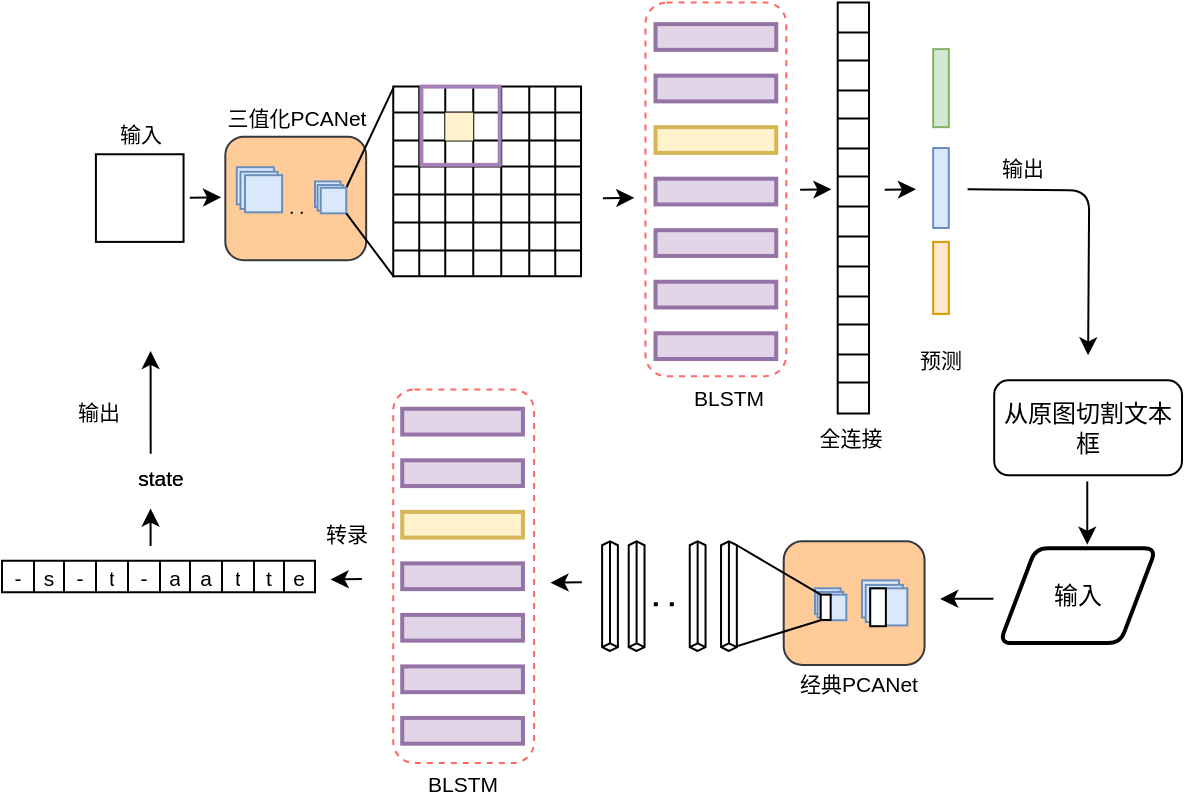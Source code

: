 <mxfile version="14.4.4" type="github">
  <diagram id="fC3auHthrqKpHiKXN0IN" name="第 1 页">
    <mxGraphModel dx="1185" dy="622" grid="1" gridSize="10" guides="1" tooltips="1" connect="1" arrows="1" fold="1" page="1" pageScale="1" pageWidth="827" pageHeight="1169" math="0" shadow="0">
      <root>
        <mxCell id="0" />
        <mxCell id="1" parent="0" />
        <mxCell id="iBZG6MA6ub6qvU_hfU15-2" value="" style="rounded=1;whiteSpace=wrap;html=1;fillColor=#ffcc99;strokeColor=#36393d;" vertex="1" parent="1">
          <mxGeometry x="141.654" y="434.36" width="70.424" height="61.788" as="geometry" />
        </mxCell>
        <mxCell id="iBZG6MA6ub6qvU_hfU15-3" value="" style="whiteSpace=wrap;html=1;aspect=fixed;" vertex="1" parent="1">
          <mxGeometry x="76.95" y="443.128" width="43.82" height="43.82" as="geometry" />
        </mxCell>
        <mxCell id="iBZG6MA6ub6qvU_hfU15-4" value="输入" style="text;html=1;align=center;verticalAlign=middle;resizable=0;points=[];autosize=1;fontSize=10.5;" vertex="1" parent="1">
          <mxGeometry x="78.86" y="423.123" width="40" height="20" as="geometry" />
        </mxCell>
        <mxCell id="iBZG6MA6ub6qvU_hfU15-5" value="" style="endArrow=classic;html=1;" edge="1" parent="1">
          <mxGeometry x="30" y="320" width="50" height="50" as="geometry">
            <mxPoint x="123.899" y="464.859" as="sourcePoint" />
            <mxPoint x="139.549" y="464.63" as="targetPoint" />
          </mxGeometry>
        </mxCell>
        <mxCell id="iBZG6MA6ub6qvU_hfU15-6" value="&lt;font style=&quot;font-size: 10.5px&quot;&gt;三值化PCANet&lt;/font&gt;" style="text;html=1;align=center;verticalAlign=middle;resizable=0;points=[];autosize=1;fontSize=10.5;" vertex="1" parent="1">
          <mxGeometry x="131.732" y="414.837" width="90" height="20" as="geometry" />
        </mxCell>
        <mxCell id="iBZG6MA6ub6qvU_hfU15-7" value="" style="shape=table;html=1;whiteSpace=wrap;startSize=0;container=1;collapsible=0;childLayout=tableLayout;" vertex="1" parent="1">
          <mxGeometry x="225.623" y="409.307" width="93.899" height="94.839" as="geometry" />
        </mxCell>
        <mxCell id="iBZG6MA6ub6qvU_hfU15-8" value="" style="shape=partialRectangle;html=1;whiteSpace=wrap;collapsible=0;dropTarget=0;pointerEvents=0;fillColor=none;top=0;left=0;bottom=0;right=0;points=[[0,0.5],[1,0.5]];portConstraint=eastwest;" vertex="1" parent="iBZG6MA6ub6qvU_hfU15-7">
          <mxGeometry width="93.899" height="13" as="geometry" />
        </mxCell>
        <mxCell id="iBZG6MA6ub6qvU_hfU15-9" value="" style="shape=partialRectangle;html=1;whiteSpace=wrap;connectable=0;overflow=hidden;fillColor=none;top=0;left=0;bottom=0;right=0;" vertex="1" parent="iBZG6MA6ub6qvU_hfU15-8">
          <mxGeometry width="13" height="13" as="geometry" />
        </mxCell>
        <mxCell id="iBZG6MA6ub6qvU_hfU15-10" value="" style="shape=partialRectangle;html=1;whiteSpace=wrap;connectable=0;overflow=hidden;fillColor=none;top=0;left=0;bottom=0;right=0;" vertex="1" parent="iBZG6MA6ub6qvU_hfU15-8">
          <mxGeometry x="13" width="13" height="13" as="geometry" />
        </mxCell>
        <mxCell id="iBZG6MA6ub6qvU_hfU15-11" value="" style="shape=partialRectangle;html=1;whiteSpace=wrap;connectable=0;overflow=hidden;fillColor=none;top=0;left=0;bottom=0;right=0;" vertex="1" parent="iBZG6MA6ub6qvU_hfU15-8">
          <mxGeometry x="26" width="14" height="13" as="geometry" />
        </mxCell>
        <mxCell id="iBZG6MA6ub6qvU_hfU15-12" value="" style="shape=partialRectangle;html=1;whiteSpace=wrap;connectable=0;overflow=hidden;fillColor=none;top=0;left=0;bottom=0;right=0;" vertex="1" parent="iBZG6MA6ub6qvU_hfU15-8">
          <mxGeometry x="40" width="14" height="13" as="geometry" />
        </mxCell>
        <mxCell id="iBZG6MA6ub6qvU_hfU15-13" value="" style="shape=partialRectangle;html=1;whiteSpace=wrap;connectable=0;overflow=hidden;fillColor=none;top=0;left=0;bottom=0;right=0;" vertex="1" parent="iBZG6MA6ub6qvU_hfU15-8">
          <mxGeometry x="54" width="14" height="13" as="geometry" />
        </mxCell>
        <mxCell id="iBZG6MA6ub6qvU_hfU15-14" value="" style="shape=partialRectangle;html=1;whiteSpace=wrap;connectable=0;overflow=hidden;fillColor=none;top=0;left=0;bottom=0;right=0;" vertex="1" parent="iBZG6MA6ub6qvU_hfU15-8">
          <mxGeometry x="68" width="13" height="13" as="geometry" />
        </mxCell>
        <mxCell id="iBZG6MA6ub6qvU_hfU15-15" value="" style="shape=partialRectangle;html=1;whiteSpace=wrap;connectable=0;overflow=hidden;fillColor=none;top=0;left=0;bottom=0;right=0;" vertex="1" parent="iBZG6MA6ub6qvU_hfU15-8">
          <mxGeometry x="81" width="13" height="13" as="geometry" />
        </mxCell>
        <mxCell id="iBZG6MA6ub6qvU_hfU15-16" value="" style="shape=partialRectangle;html=1;whiteSpace=wrap;collapsible=0;dropTarget=0;pointerEvents=0;fillColor=none;top=0;left=0;bottom=0;right=0;points=[[0,0.5],[1,0.5]];portConstraint=eastwest;" vertex="1" parent="iBZG6MA6ub6qvU_hfU15-7">
          <mxGeometry y="13" width="93.899" height="14" as="geometry" />
        </mxCell>
        <mxCell id="iBZG6MA6ub6qvU_hfU15-17" value="" style="shape=partialRectangle;html=1;whiteSpace=wrap;connectable=0;overflow=hidden;fillColor=none;top=0;left=0;bottom=0;right=0;" vertex="1" parent="iBZG6MA6ub6qvU_hfU15-16">
          <mxGeometry width="13" height="14" as="geometry" />
        </mxCell>
        <mxCell id="iBZG6MA6ub6qvU_hfU15-18" value="" style="shape=partialRectangle;html=1;whiteSpace=wrap;connectable=0;overflow=hidden;fillColor=none;top=0;left=0;bottom=0;right=0;" vertex="1" parent="iBZG6MA6ub6qvU_hfU15-16">
          <mxGeometry x="13" width="13" height="14" as="geometry" />
        </mxCell>
        <mxCell id="iBZG6MA6ub6qvU_hfU15-19" value="" style="shape=partialRectangle;html=1;whiteSpace=wrap;connectable=0;overflow=hidden;fillColor=#fff2cc;top=0;left=0;bottom=0;right=0;strokeColor=#d6b656;" vertex="1" parent="iBZG6MA6ub6qvU_hfU15-16">
          <mxGeometry x="26" width="14" height="14" as="geometry" />
        </mxCell>
        <mxCell id="iBZG6MA6ub6qvU_hfU15-20" value="" style="shape=partialRectangle;html=1;whiteSpace=wrap;connectable=0;overflow=hidden;fillColor=none;top=0;left=0;bottom=0;right=0;" vertex="1" parent="iBZG6MA6ub6qvU_hfU15-16">
          <mxGeometry x="40" width="14" height="14" as="geometry" />
        </mxCell>
        <mxCell id="iBZG6MA6ub6qvU_hfU15-21" value="" style="shape=partialRectangle;html=1;whiteSpace=wrap;connectable=0;overflow=hidden;fillColor=none;top=0;left=0;bottom=0;right=0;" vertex="1" parent="iBZG6MA6ub6qvU_hfU15-16">
          <mxGeometry x="54" width="14" height="14" as="geometry" />
        </mxCell>
        <mxCell id="iBZG6MA6ub6qvU_hfU15-22" value="" style="shape=partialRectangle;html=1;whiteSpace=wrap;connectable=0;overflow=hidden;fillColor=none;top=0;left=0;bottom=0;right=0;" vertex="1" parent="iBZG6MA6ub6qvU_hfU15-16">
          <mxGeometry x="68" width="13" height="14" as="geometry" />
        </mxCell>
        <mxCell id="iBZG6MA6ub6qvU_hfU15-23" value="" style="shape=partialRectangle;html=1;whiteSpace=wrap;connectable=0;overflow=hidden;fillColor=none;top=0;left=0;bottom=0;right=0;" vertex="1" parent="iBZG6MA6ub6qvU_hfU15-16">
          <mxGeometry x="81" width="13" height="14" as="geometry" />
        </mxCell>
        <mxCell id="iBZG6MA6ub6qvU_hfU15-24" value="" style="shape=partialRectangle;html=1;whiteSpace=wrap;collapsible=0;dropTarget=0;pointerEvents=0;fillColor=none;top=0;left=0;bottom=0;right=0;points=[[0,0.5],[1,0.5]];portConstraint=eastwest;" vertex="1" parent="iBZG6MA6ub6qvU_hfU15-7">
          <mxGeometry y="27" width="93.899" height="13" as="geometry" />
        </mxCell>
        <mxCell id="iBZG6MA6ub6qvU_hfU15-25" value="" style="shape=partialRectangle;html=1;whiteSpace=wrap;connectable=0;overflow=hidden;fillColor=none;top=0;left=0;bottom=0;right=0;" vertex="1" parent="iBZG6MA6ub6qvU_hfU15-24">
          <mxGeometry width="13" height="13" as="geometry" />
        </mxCell>
        <mxCell id="iBZG6MA6ub6qvU_hfU15-26" value="" style="shape=partialRectangle;html=1;whiteSpace=wrap;connectable=0;overflow=hidden;fillColor=none;top=0;left=0;bottom=0;right=0;" vertex="1" parent="iBZG6MA6ub6qvU_hfU15-24">
          <mxGeometry x="13" width="13" height="13" as="geometry" />
        </mxCell>
        <mxCell id="iBZG6MA6ub6qvU_hfU15-27" value="" style="shape=partialRectangle;html=1;whiteSpace=wrap;connectable=0;overflow=hidden;top=0;left=0;bottom=0;right=0;strokeColor=#d79b00;fillColor=none;" vertex="1" parent="iBZG6MA6ub6qvU_hfU15-24">
          <mxGeometry x="26" width="14" height="13" as="geometry" />
        </mxCell>
        <mxCell id="iBZG6MA6ub6qvU_hfU15-28" value="" style="shape=partialRectangle;html=1;whiteSpace=wrap;connectable=0;overflow=hidden;fillColor=none;top=0;left=0;bottom=0;right=0;" vertex="1" parent="iBZG6MA6ub6qvU_hfU15-24">
          <mxGeometry x="40" width="14" height="13" as="geometry" />
        </mxCell>
        <mxCell id="iBZG6MA6ub6qvU_hfU15-29" value="" style="shape=partialRectangle;html=1;whiteSpace=wrap;connectable=0;overflow=hidden;fillColor=none;top=0;left=0;bottom=0;right=0;" vertex="1" parent="iBZG6MA6ub6qvU_hfU15-24">
          <mxGeometry x="54" width="14" height="13" as="geometry" />
        </mxCell>
        <mxCell id="iBZG6MA6ub6qvU_hfU15-30" value="" style="shape=partialRectangle;html=1;whiteSpace=wrap;connectable=0;overflow=hidden;fillColor=none;top=0;left=0;bottom=0;right=0;" vertex="1" parent="iBZG6MA6ub6qvU_hfU15-24">
          <mxGeometry x="68" width="13" height="13" as="geometry" />
        </mxCell>
        <mxCell id="iBZG6MA6ub6qvU_hfU15-31" value="" style="shape=partialRectangle;html=1;whiteSpace=wrap;connectable=0;overflow=hidden;fillColor=none;top=0;left=0;bottom=0;right=0;" vertex="1" parent="iBZG6MA6ub6qvU_hfU15-24">
          <mxGeometry x="81" width="13" height="13" as="geometry" />
        </mxCell>
        <mxCell id="iBZG6MA6ub6qvU_hfU15-32" value="" style="shape=partialRectangle;html=1;whiteSpace=wrap;collapsible=0;dropTarget=0;pointerEvents=0;fillColor=none;top=0;left=0;bottom=0;right=0;points=[[0,0.5],[1,0.5]];portConstraint=eastwest;" vertex="1" parent="iBZG6MA6ub6qvU_hfU15-7">
          <mxGeometry y="40" width="93.899" height="14" as="geometry" />
        </mxCell>
        <mxCell id="iBZG6MA6ub6qvU_hfU15-33" value="" style="shape=partialRectangle;html=1;whiteSpace=wrap;connectable=0;overflow=hidden;fillColor=none;top=0;left=0;bottom=0;right=0;" vertex="1" parent="iBZG6MA6ub6qvU_hfU15-32">
          <mxGeometry width="13" height="14" as="geometry" />
        </mxCell>
        <mxCell id="iBZG6MA6ub6qvU_hfU15-34" value="" style="shape=partialRectangle;html=1;whiteSpace=wrap;connectable=0;overflow=hidden;fillColor=none;top=0;left=0;bottom=0;right=0;" vertex="1" parent="iBZG6MA6ub6qvU_hfU15-32">
          <mxGeometry x="13" width="13" height="14" as="geometry" />
        </mxCell>
        <mxCell id="iBZG6MA6ub6qvU_hfU15-35" value="" style="shape=partialRectangle;html=1;whiteSpace=wrap;connectable=0;overflow=hidden;fillColor=none;top=0;left=0;bottom=0;right=0;" vertex="1" parent="iBZG6MA6ub6qvU_hfU15-32">
          <mxGeometry x="26" width="14" height="14" as="geometry" />
        </mxCell>
        <mxCell id="iBZG6MA6ub6qvU_hfU15-36" value="" style="shape=partialRectangle;html=1;whiteSpace=wrap;connectable=0;overflow=hidden;fillColor=none;top=0;left=0;bottom=0;right=0;" vertex="1" parent="iBZG6MA6ub6qvU_hfU15-32">
          <mxGeometry x="40" width="14" height="14" as="geometry" />
        </mxCell>
        <mxCell id="iBZG6MA6ub6qvU_hfU15-37" value="" style="shape=partialRectangle;html=1;whiteSpace=wrap;connectable=0;overflow=hidden;fillColor=none;top=0;left=0;bottom=0;right=0;" vertex="1" parent="iBZG6MA6ub6qvU_hfU15-32">
          <mxGeometry x="54" width="14" height="14" as="geometry" />
        </mxCell>
        <mxCell id="iBZG6MA6ub6qvU_hfU15-38" value="" style="shape=partialRectangle;html=1;whiteSpace=wrap;connectable=0;overflow=hidden;fillColor=none;top=0;left=0;bottom=0;right=0;" vertex="1" parent="iBZG6MA6ub6qvU_hfU15-32">
          <mxGeometry x="68" width="13" height="14" as="geometry" />
        </mxCell>
        <mxCell id="iBZG6MA6ub6qvU_hfU15-39" value="" style="shape=partialRectangle;html=1;whiteSpace=wrap;connectable=0;overflow=hidden;fillColor=none;top=0;left=0;bottom=0;right=0;" vertex="1" parent="iBZG6MA6ub6qvU_hfU15-32">
          <mxGeometry x="81" width="13" height="14" as="geometry" />
        </mxCell>
        <mxCell id="iBZG6MA6ub6qvU_hfU15-40" value="" style="shape=partialRectangle;html=1;whiteSpace=wrap;collapsible=0;dropTarget=0;pointerEvents=0;fillColor=none;top=0;left=0;bottom=0;right=0;points=[[0,0.5],[1,0.5]];portConstraint=eastwest;" vertex="1" parent="iBZG6MA6ub6qvU_hfU15-7">
          <mxGeometry y="54" width="93.899" height="14" as="geometry" />
        </mxCell>
        <mxCell id="iBZG6MA6ub6qvU_hfU15-41" value="" style="shape=partialRectangle;html=1;whiteSpace=wrap;connectable=0;overflow=hidden;fillColor=none;top=0;left=0;bottom=0;right=0;" vertex="1" parent="iBZG6MA6ub6qvU_hfU15-40">
          <mxGeometry width="13" height="14" as="geometry" />
        </mxCell>
        <mxCell id="iBZG6MA6ub6qvU_hfU15-42" value="" style="shape=partialRectangle;html=1;whiteSpace=wrap;connectable=0;overflow=hidden;fillColor=none;top=0;left=0;bottom=0;right=0;" vertex="1" parent="iBZG6MA6ub6qvU_hfU15-40">
          <mxGeometry x="13" width="13" height="14" as="geometry" />
        </mxCell>
        <mxCell id="iBZG6MA6ub6qvU_hfU15-43" value="" style="shape=partialRectangle;html=1;whiteSpace=wrap;connectable=0;overflow=hidden;fillColor=none;top=0;left=0;bottom=0;right=0;" vertex="1" parent="iBZG6MA6ub6qvU_hfU15-40">
          <mxGeometry x="26" width="14" height="14" as="geometry" />
        </mxCell>
        <mxCell id="iBZG6MA6ub6qvU_hfU15-44" value="" style="shape=partialRectangle;html=1;whiteSpace=wrap;connectable=0;overflow=hidden;fillColor=none;top=0;left=0;bottom=0;right=0;" vertex="1" parent="iBZG6MA6ub6qvU_hfU15-40">
          <mxGeometry x="40" width="14" height="14" as="geometry" />
        </mxCell>
        <mxCell id="iBZG6MA6ub6qvU_hfU15-45" value="" style="shape=partialRectangle;html=1;whiteSpace=wrap;connectable=0;overflow=hidden;fillColor=none;top=0;left=0;bottom=0;right=0;" vertex="1" parent="iBZG6MA6ub6qvU_hfU15-40">
          <mxGeometry x="54" width="14" height="14" as="geometry" />
        </mxCell>
        <mxCell id="iBZG6MA6ub6qvU_hfU15-46" value="" style="shape=partialRectangle;html=1;whiteSpace=wrap;connectable=0;overflow=hidden;fillColor=none;top=0;left=0;bottom=0;right=0;" vertex="1" parent="iBZG6MA6ub6qvU_hfU15-40">
          <mxGeometry x="68" width="13" height="14" as="geometry" />
        </mxCell>
        <mxCell id="iBZG6MA6ub6qvU_hfU15-47" value="" style="shape=partialRectangle;html=1;whiteSpace=wrap;connectable=0;overflow=hidden;fillColor=none;top=0;left=0;bottom=0;right=0;" vertex="1" parent="iBZG6MA6ub6qvU_hfU15-40">
          <mxGeometry x="81" width="13" height="14" as="geometry" />
        </mxCell>
        <mxCell id="iBZG6MA6ub6qvU_hfU15-48" value="" style="shape=partialRectangle;html=1;whiteSpace=wrap;collapsible=0;dropTarget=0;pointerEvents=0;fillColor=none;top=0;left=0;bottom=0;right=0;points=[[0,0.5],[1,0.5]];portConstraint=eastwest;" vertex="1" parent="iBZG6MA6ub6qvU_hfU15-7">
          <mxGeometry y="68" width="93.899" height="14" as="geometry" />
        </mxCell>
        <mxCell id="iBZG6MA6ub6qvU_hfU15-49" value="" style="shape=partialRectangle;html=1;whiteSpace=wrap;connectable=0;overflow=hidden;fillColor=none;top=0;left=0;bottom=0;right=0;" vertex="1" parent="iBZG6MA6ub6qvU_hfU15-48">
          <mxGeometry width="13" height="14" as="geometry" />
        </mxCell>
        <mxCell id="iBZG6MA6ub6qvU_hfU15-50" value="" style="shape=partialRectangle;html=1;whiteSpace=wrap;connectable=0;overflow=hidden;fillColor=none;top=0;left=0;bottom=0;right=0;" vertex="1" parent="iBZG6MA6ub6qvU_hfU15-48">
          <mxGeometry x="13" width="13" height="14" as="geometry" />
        </mxCell>
        <mxCell id="iBZG6MA6ub6qvU_hfU15-51" value="" style="shape=partialRectangle;html=1;whiteSpace=wrap;connectable=0;overflow=hidden;fillColor=none;top=0;left=0;bottom=0;right=0;" vertex="1" parent="iBZG6MA6ub6qvU_hfU15-48">
          <mxGeometry x="26" width="14" height="14" as="geometry" />
        </mxCell>
        <mxCell id="iBZG6MA6ub6qvU_hfU15-52" value="" style="shape=partialRectangle;html=1;whiteSpace=wrap;connectable=0;overflow=hidden;fillColor=none;top=0;left=0;bottom=0;right=0;" vertex="1" parent="iBZG6MA6ub6qvU_hfU15-48">
          <mxGeometry x="40" width="14" height="14" as="geometry" />
        </mxCell>
        <mxCell id="iBZG6MA6ub6qvU_hfU15-53" value="" style="shape=partialRectangle;html=1;whiteSpace=wrap;connectable=0;overflow=hidden;fillColor=none;top=0;left=0;bottom=0;right=0;" vertex="1" parent="iBZG6MA6ub6qvU_hfU15-48">
          <mxGeometry x="54" width="14" height="14" as="geometry" />
        </mxCell>
        <mxCell id="iBZG6MA6ub6qvU_hfU15-54" value="" style="shape=partialRectangle;html=1;whiteSpace=wrap;connectable=0;overflow=hidden;fillColor=none;top=0;left=0;bottom=0;right=0;" vertex="1" parent="iBZG6MA6ub6qvU_hfU15-48">
          <mxGeometry x="68" width="13" height="14" as="geometry" />
        </mxCell>
        <mxCell id="iBZG6MA6ub6qvU_hfU15-55" value="" style="shape=partialRectangle;html=1;whiteSpace=wrap;connectable=0;overflow=hidden;fillColor=none;top=0;left=0;bottom=0;right=0;" vertex="1" parent="iBZG6MA6ub6qvU_hfU15-48">
          <mxGeometry x="81" width="13" height="14" as="geometry" />
        </mxCell>
        <mxCell id="iBZG6MA6ub6qvU_hfU15-56" value="" style="shape=partialRectangle;html=1;whiteSpace=wrap;collapsible=0;dropTarget=0;pointerEvents=0;fillColor=none;top=0;left=0;bottom=0;right=0;points=[[0,0.5],[1,0.5]];portConstraint=eastwest;" vertex="1" parent="iBZG6MA6ub6qvU_hfU15-7">
          <mxGeometry y="82" width="93.899" height="13" as="geometry" />
        </mxCell>
        <mxCell id="iBZG6MA6ub6qvU_hfU15-57" value="" style="shape=partialRectangle;html=1;whiteSpace=wrap;connectable=0;overflow=hidden;fillColor=none;top=0;left=0;bottom=0;right=0;" vertex="1" parent="iBZG6MA6ub6qvU_hfU15-56">
          <mxGeometry width="13" height="13" as="geometry" />
        </mxCell>
        <mxCell id="iBZG6MA6ub6qvU_hfU15-58" value="" style="shape=partialRectangle;html=1;whiteSpace=wrap;connectable=0;overflow=hidden;fillColor=none;top=0;left=0;bottom=0;right=0;" vertex="1" parent="iBZG6MA6ub6qvU_hfU15-56">
          <mxGeometry x="13" width="13" height="13" as="geometry" />
        </mxCell>
        <mxCell id="iBZG6MA6ub6qvU_hfU15-59" value="" style="shape=partialRectangle;html=1;whiteSpace=wrap;connectable=0;overflow=hidden;fillColor=none;top=0;left=0;bottom=0;right=0;" vertex="1" parent="iBZG6MA6ub6qvU_hfU15-56">
          <mxGeometry x="26" width="14" height="13" as="geometry" />
        </mxCell>
        <mxCell id="iBZG6MA6ub6qvU_hfU15-60" value="" style="shape=partialRectangle;html=1;whiteSpace=wrap;connectable=0;overflow=hidden;fillColor=none;top=0;left=0;bottom=0;right=0;" vertex="1" parent="iBZG6MA6ub6qvU_hfU15-56">
          <mxGeometry x="40" width="14" height="13" as="geometry" />
        </mxCell>
        <mxCell id="iBZG6MA6ub6qvU_hfU15-61" value="" style="shape=partialRectangle;html=1;whiteSpace=wrap;connectable=0;overflow=hidden;fillColor=none;top=0;left=0;bottom=0;right=0;" vertex="1" parent="iBZG6MA6ub6qvU_hfU15-56">
          <mxGeometry x="54" width="14" height="13" as="geometry" />
        </mxCell>
        <mxCell id="iBZG6MA6ub6qvU_hfU15-62" value="" style="shape=partialRectangle;html=1;whiteSpace=wrap;connectable=0;overflow=hidden;fillColor=none;top=0;left=0;bottom=0;right=0;" vertex="1" parent="iBZG6MA6ub6qvU_hfU15-56">
          <mxGeometry x="68" width="13" height="13" as="geometry" />
        </mxCell>
        <mxCell id="iBZG6MA6ub6qvU_hfU15-63" value="" style="shape=partialRectangle;html=1;whiteSpace=wrap;connectable=0;overflow=hidden;fillColor=none;top=0;left=0;bottom=0;right=0;" vertex="1" parent="iBZG6MA6ub6qvU_hfU15-56">
          <mxGeometry x="81" width="13" height="13" as="geometry" />
        </mxCell>
        <mxCell id="iBZG6MA6ub6qvU_hfU15-64" value="" style="endArrow=none;html=1;exitX=1;exitY=0;exitDx=0;exitDy=0;entryX=0;entryY=0.059;entryDx=0;entryDy=0;entryPerimeter=0;" edge="1" parent="1" source="iBZG6MA6ub6qvU_hfU15-71" target="iBZG6MA6ub6qvU_hfU15-8">
          <mxGeometry x="30" y="320" width="50" height="50" as="geometry">
            <mxPoint x="225.623" y="504.146" as="sourcePoint" />
            <mxPoint x="233.448" y="410.097" as="targetPoint" />
          </mxGeometry>
        </mxCell>
        <mxCell id="iBZG6MA6ub6qvU_hfU15-65" value="" style="whiteSpace=wrap;html=1;aspect=fixed;fillColor=#dae8fc;strokeColor=#6c8ebf;" vertex="1" parent="1">
          <mxGeometry x="147.374" y="449.614" width="18.56" height="18.56" as="geometry" />
        </mxCell>
        <mxCell id="iBZG6MA6ub6qvU_hfU15-66" value="" style="whiteSpace=wrap;html=1;aspect=fixed;fillColor=#dae8fc;strokeColor=#6c8ebf;" vertex="1" parent="1">
          <mxGeometry x="149.246" y="451.885" width="18.56" height="18.56" as="geometry" />
        </mxCell>
        <mxCell id="iBZG6MA6ub6qvU_hfU15-67" value="" style="whiteSpace=wrap;html=1;aspect=fixed;fillColor=#dae8fc;strokeColor=#6c8ebf;" vertex="1" parent="1">
          <mxGeometry x="151.506" y="453.597" width="18.56" height="18.56" as="geometry" />
        </mxCell>
        <mxCell id="iBZG6MA6ub6qvU_hfU15-68" value="" style="group" vertex="1" connectable="0" parent="1">
          <mxGeometry x="186.499" y="456.727" width="15.65" height="18.004" as="geometry" />
        </mxCell>
        <mxCell id="iBZG6MA6ub6qvU_hfU15-69" value="" style="whiteSpace=wrap;html=1;aspect=fixed;fillColor=#dae8fc;strokeColor=#6c8ebf;" vertex="1" parent="iBZG6MA6ub6qvU_hfU15-68">
          <mxGeometry width="12.8" height="12.8" as="geometry" />
        </mxCell>
        <mxCell id="iBZG6MA6ub6qvU_hfU15-70" value="" style="whiteSpace=wrap;html=1;aspect=fixed;fillColor=#dae8fc;strokeColor=#6c8ebf;" vertex="1" parent="iBZG6MA6ub6qvU_hfU15-68">
          <mxGeometry x="1.291" y="1.799" width="12.8" height="12.8" as="geometry" />
        </mxCell>
        <mxCell id="iBZG6MA6ub6qvU_hfU15-71" value="" style="whiteSpace=wrap;html=1;aspect=fixed;fillColor=#dae8fc;strokeColor=#6c8ebf;" vertex="1" parent="iBZG6MA6ub6qvU_hfU15-68">
          <mxGeometry x="2.85" y="3.155" width="12.8" height="12.8" as="geometry" />
        </mxCell>
        <mxCell id="iBZG6MA6ub6qvU_hfU15-72" value="" style="endArrow=none;dashed=1;html=1;dashPattern=1 4;" edge="1" parent="1">
          <mxGeometry x="30" y="320" width="50" height="50" as="geometry">
            <mxPoint x="174.37" y="472.343" as="sourcePoint" />
            <mxPoint x="182.977" y="472.438" as="targetPoint" />
          </mxGeometry>
        </mxCell>
        <mxCell id="iBZG6MA6ub6qvU_hfU15-73" value="" style="endArrow=none;html=1;exitX=1;exitY=1;exitDx=0;exitDy=0;entryX=0.005;entryY=1.023;entryDx=0;entryDy=0;entryPerimeter=0;" edge="1" parent="1" source="iBZG6MA6ub6qvU_hfU15-71" target="iBZG6MA6ub6qvU_hfU15-56">
          <mxGeometry x="30" y="320" width="50" height="50" as="geometry">
            <mxPoint x="225.623" y="488.34" as="sourcePoint" />
            <mxPoint x="264.748" y="448.823" as="targetPoint" />
          </mxGeometry>
        </mxCell>
        <mxCell id="iBZG6MA6ub6qvU_hfU15-74" value="" style="whiteSpace=wrap;html=1;aspect=fixed;fillColor=none;strokeColor=#A680B8;strokeWidth=2;" vertex="1" parent="1">
          <mxGeometry x="239.708" y="409.307" width="39.125" height="39.125" as="geometry" />
        </mxCell>
        <mxCell id="iBZG6MA6ub6qvU_hfU15-82" value="" style="shape=table;html=1;whiteSpace=wrap;startSize=0;container=1;collapsible=0;childLayout=tableLayout;" vertex="1" parent="1">
          <mxGeometry x="447.851" y="367.286" width="15.65" height="205.485" as="geometry" />
        </mxCell>
        <mxCell id="iBZG6MA6ub6qvU_hfU15-83" value="" style="shape=partialRectangle;html=1;whiteSpace=wrap;collapsible=0;dropTarget=0;pointerEvents=0;fillColor=none;top=0;left=0;bottom=0;right=0;points=[[0,0.5],[1,0.5]];portConstraint=eastwest;" vertex="1" parent="iBZG6MA6ub6qvU_hfU15-82">
          <mxGeometry width="15.65" height="15" as="geometry" />
        </mxCell>
        <mxCell id="iBZG6MA6ub6qvU_hfU15-84" value="" style="shape=partialRectangle;html=1;whiteSpace=wrap;connectable=0;overflow=hidden;fillColor=none;top=0;left=0;bottom=0;right=0;" vertex="1" parent="iBZG6MA6ub6qvU_hfU15-83">
          <mxGeometry width="16" height="15" as="geometry" />
        </mxCell>
        <mxCell id="iBZG6MA6ub6qvU_hfU15-85" value="" style="shape=partialRectangle;html=1;whiteSpace=wrap;collapsible=0;dropTarget=0;pointerEvents=0;fillColor=none;top=0;left=0;bottom=0;right=0;points=[[0,0.5],[1,0.5]];portConstraint=eastwest;" vertex="1" parent="iBZG6MA6ub6qvU_hfU15-82">
          <mxGeometry y="15" width="15.65" height="14" as="geometry" />
        </mxCell>
        <mxCell id="iBZG6MA6ub6qvU_hfU15-86" value="" style="shape=partialRectangle;html=1;whiteSpace=wrap;connectable=0;overflow=hidden;fillColor=none;top=0;left=0;bottom=0;right=0;" vertex="1" parent="iBZG6MA6ub6qvU_hfU15-85">
          <mxGeometry width="16" height="14" as="geometry" />
        </mxCell>
        <mxCell id="iBZG6MA6ub6qvU_hfU15-87" value="" style="shape=partialRectangle;html=1;whiteSpace=wrap;collapsible=0;dropTarget=0;pointerEvents=0;fillColor=none;top=0;left=0;bottom=0;right=0;points=[[0,0.5],[1,0.5]];portConstraint=eastwest;" vertex="1" parent="iBZG6MA6ub6qvU_hfU15-82">
          <mxGeometry y="29" width="15.65" height="15" as="geometry" />
        </mxCell>
        <mxCell id="iBZG6MA6ub6qvU_hfU15-88" value="" style="shape=partialRectangle;html=1;whiteSpace=wrap;connectable=0;overflow=hidden;fillColor=none;top=0;left=0;bottom=0;right=0;" vertex="1" parent="iBZG6MA6ub6qvU_hfU15-87">
          <mxGeometry width="16" height="15" as="geometry" />
        </mxCell>
        <mxCell id="iBZG6MA6ub6qvU_hfU15-89" value="" style="shape=partialRectangle;html=1;whiteSpace=wrap;collapsible=0;dropTarget=0;pointerEvents=0;fillColor=none;top=0;left=0;bottom=0;right=0;points=[[0,0.5],[1,0.5]];portConstraint=eastwest;" vertex="1" parent="iBZG6MA6ub6qvU_hfU15-82">
          <mxGeometry y="44" width="15.65" height="14" as="geometry" />
        </mxCell>
        <mxCell id="iBZG6MA6ub6qvU_hfU15-90" value="" style="shape=partialRectangle;html=1;whiteSpace=wrap;connectable=0;overflow=hidden;fillColor=none;top=0;left=0;bottom=0;right=0;" vertex="1" parent="iBZG6MA6ub6qvU_hfU15-89">
          <mxGeometry width="16" height="14" as="geometry" />
        </mxCell>
        <mxCell id="iBZG6MA6ub6qvU_hfU15-91" value="" style="shape=partialRectangle;html=1;whiteSpace=wrap;collapsible=0;dropTarget=0;pointerEvents=0;fillColor=none;top=0;left=0;bottom=0;right=0;points=[[0,0.5],[1,0.5]];portConstraint=eastwest;" vertex="1" parent="iBZG6MA6ub6qvU_hfU15-82">
          <mxGeometry y="58" width="15.65" height="15" as="geometry" />
        </mxCell>
        <mxCell id="iBZG6MA6ub6qvU_hfU15-92" value="" style="shape=partialRectangle;html=1;whiteSpace=wrap;connectable=0;overflow=hidden;fillColor=none;top=0;left=0;bottom=0;right=0;" vertex="1" parent="iBZG6MA6ub6qvU_hfU15-91">
          <mxGeometry width="16" height="15" as="geometry" />
        </mxCell>
        <mxCell id="iBZG6MA6ub6qvU_hfU15-93" value="" style="shape=partialRectangle;html=1;whiteSpace=wrap;collapsible=0;dropTarget=0;pointerEvents=0;fillColor=none;top=0;left=0;bottom=0;right=0;points=[[0,0.5],[1,0.5]];portConstraint=eastwest;" vertex="1" parent="iBZG6MA6ub6qvU_hfU15-82">
          <mxGeometry y="73" width="15.65" height="14" as="geometry" />
        </mxCell>
        <mxCell id="iBZG6MA6ub6qvU_hfU15-94" value="" style="shape=partialRectangle;html=1;whiteSpace=wrap;connectable=0;overflow=hidden;fillColor=none;top=0;left=0;bottom=0;right=0;" vertex="1" parent="iBZG6MA6ub6qvU_hfU15-93">
          <mxGeometry width="16" height="14" as="geometry" />
        </mxCell>
        <mxCell id="iBZG6MA6ub6qvU_hfU15-95" value="" style="shape=partialRectangle;html=1;whiteSpace=wrap;collapsible=0;dropTarget=0;pointerEvents=0;fillColor=none;top=0;left=0;bottom=0;right=0;points=[[0,0.5],[1,0.5]];portConstraint=eastwest;" vertex="1" parent="iBZG6MA6ub6qvU_hfU15-82">
          <mxGeometry y="87" width="15.65" height="15" as="geometry" />
        </mxCell>
        <mxCell id="iBZG6MA6ub6qvU_hfU15-96" value="" style="shape=partialRectangle;html=1;whiteSpace=wrap;connectable=0;overflow=hidden;fillColor=none;top=0;left=0;bottom=0;right=0;" vertex="1" parent="iBZG6MA6ub6qvU_hfU15-95">
          <mxGeometry width="16" height="15" as="geometry" />
        </mxCell>
        <mxCell id="iBZG6MA6ub6qvU_hfU15-97" value="" style="shape=partialRectangle;html=1;whiteSpace=wrap;collapsible=0;dropTarget=0;pointerEvents=0;fillColor=none;top=0;left=0;bottom=0;right=0;points=[[0,0.5],[1,0.5]];portConstraint=eastwest;" vertex="1" parent="iBZG6MA6ub6qvU_hfU15-82">
          <mxGeometry y="102" width="15.65" height="15" as="geometry" />
        </mxCell>
        <mxCell id="iBZG6MA6ub6qvU_hfU15-98" value="" style="shape=partialRectangle;html=1;whiteSpace=wrap;connectable=0;overflow=hidden;fillColor=none;top=0;left=0;bottom=0;right=0;" vertex="1" parent="iBZG6MA6ub6qvU_hfU15-97">
          <mxGeometry width="16" height="15" as="geometry" />
        </mxCell>
        <mxCell id="iBZG6MA6ub6qvU_hfU15-99" value="" style="shape=partialRectangle;html=1;whiteSpace=wrap;collapsible=0;dropTarget=0;pointerEvents=0;fillColor=none;top=0;left=0;bottom=0;right=0;points=[[0,0.5],[1,0.5]];portConstraint=eastwest;" vertex="1" parent="iBZG6MA6ub6qvU_hfU15-82">
          <mxGeometry y="117" width="15.65" height="15" as="geometry" />
        </mxCell>
        <mxCell id="iBZG6MA6ub6qvU_hfU15-100" value="" style="shape=partialRectangle;html=1;whiteSpace=wrap;connectable=0;overflow=hidden;fillColor=none;top=0;left=0;bottom=0;right=0;" vertex="1" parent="iBZG6MA6ub6qvU_hfU15-99">
          <mxGeometry width="16" height="15" as="geometry" />
        </mxCell>
        <mxCell id="iBZG6MA6ub6qvU_hfU15-101" value="" style="shape=partialRectangle;html=1;whiteSpace=wrap;collapsible=0;dropTarget=0;pointerEvents=0;fillColor=none;top=0;left=0;bottom=0;right=0;points=[[0,0.5],[1,0.5]];portConstraint=eastwest;" vertex="1" parent="iBZG6MA6ub6qvU_hfU15-82">
          <mxGeometry y="132" width="15.65" height="15" as="geometry" />
        </mxCell>
        <mxCell id="iBZG6MA6ub6qvU_hfU15-102" value="" style="shape=partialRectangle;html=1;whiteSpace=wrap;connectable=0;overflow=hidden;fillColor=none;top=0;left=0;bottom=0;right=0;" vertex="1" parent="iBZG6MA6ub6qvU_hfU15-101">
          <mxGeometry width="16" height="15" as="geometry" />
        </mxCell>
        <mxCell id="iBZG6MA6ub6qvU_hfU15-103" value="" style="shape=partialRectangle;html=1;whiteSpace=wrap;collapsible=0;dropTarget=0;pointerEvents=0;fillColor=none;top=0;left=0;bottom=0;right=0;points=[[0,0.5],[1,0.5]];portConstraint=eastwest;" vertex="1" parent="iBZG6MA6ub6qvU_hfU15-82">
          <mxGeometry y="147" width="15.65" height="14" as="geometry" />
        </mxCell>
        <mxCell id="iBZG6MA6ub6qvU_hfU15-104" value="" style="shape=partialRectangle;html=1;whiteSpace=wrap;connectable=0;overflow=hidden;fillColor=none;top=0;left=0;bottom=0;right=0;" vertex="1" parent="iBZG6MA6ub6qvU_hfU15-103">
          <mxGeometry width="16" height="14" as="geometry" />
        </mxCell>
        <mxCell id="iBZG6MA6ub6qvU_hfU15-105" value="" style="shape=partialRectangle;html=1;whiteSpace=wrap;collapsible=0;dropTarget=0;pointerEvents=0;fillColor=none;top=0;left=0;bottom=0;right=0;points=[[0,0.5],[1,0.5]];portConstraint=eastwest;" vertex="1" parent="iBZG6MA6ub6qvU_hfU15-82">
          <mxGeometry y="161" width="15.65" height="15" as="geometry" />
        </mxCell>
        <mxCell id="iBZG6MA6ub6qvU_hfU15-106" value="" style="shape=partialRectangle;html=1;whiteSpace=wrap;connectable=0;overflow=hidden;fillColor=none;top=0;left=0;bottom=0;right=0;" vertex="1" parent="iBZG6MA6ub6qvU_hfU15-105">
          <mxGeometry width="16" height="15" as="geometry" />
        </mxCell>
        <mxCell id="iBZG6MA6ub6qvU_hfU15-107" value="" style="shape=partialRectangle;html=1;whiteSpace=wrap;collapsible=0;dropTarget=0;pointerEvents=0;fillColor=none;top=0;left=0;bottom=0;right=0;points=[[0,0.5],[1,0.5]];portConstraint=eastwest;" vertex="1" parent="iBZG6MA6ub6qvU_hfU15-82">
          <mxGeometry y="176" width="15.65" height="14" as="geometry" />
        </mxCell>
        <mxCell id="iBZG6MA6ub6qvU_hfU15-108" value="" style="shape=partialRectangle;html=1;whiteSpace=wrap;connectable=0;overflow=hidden;fillColor=none;top=0;left=0;bottom=0;right=0;" vertex="1" parent="iBZG6MA6ub6qvU_hfU15-107">
          <mxGeometry width="16" height="14" as="geometry" />
        </mxCell>
        <mxCell id="iBZG6MA6ub6qvU_hfU15-109" value="" style="shape=partialRectangle;html=1;whiteSpace=wrap;collapsible=0;dropTarget=0;pointerEvents=0;fillColor=none;top=0;left=0;bottom=0;right=0;points=[[0,0.5],[1,0.5]];portConstraint=eastwest;" vertex="1" parent="iBZG6MA6ub6qvU_hfU15-82">
          <mxGeometry y="190" width="15.65" height="15" as="geometry" />
        </mxCell>
        <mxCell id="iBZG6MA6ub6qvU_hfU15-110" value="" style="shape=partialRectangle;html=1;whiteSpace=wrap;connectable=0;overflow=hidden;fillColor=none;top=0;left=0;bottom=0;right=0;" vertex="1" parent="iBZG6MA6ub6qvU_hfU15-109">
          <mxGeometry width="16" height="15" as="geometry" />
        </mxCell>
        <mxCell id="iBZG6MA6ub6qvU_hfU15-111" value="" style="rounded=0;whiteSpace=wrap;html=1;strokeColor=#82b366;fillColor=#d5e8d4;" vertex="1" parent="1">
          <mxGeometry x="495.58" y="390.55" width="7.82" height="39.03" as="geometry" />
        </mxCell>
        <mxCell id="iBZG6MA6ub6qvU_hfU15-112" value="" style="rounded=0;whiteSpace=wrap;html=1;strokeColor=#6c8ebf;fillColor=#dae8fc;" vertex="1" parent="1">
          <mxGeometry x="495.58" y="440" width="7.82" height="40" as="geometry" />
        </mxCell>
        <mxCell id="iBZG6MA6ub6qvU_hfU15-113" value="" style="rounded=0;whiteSpace=wrap;html=1;strokeColor=#d79b00;fillColor=#ffe6cc;" vertex="1" parent="1">
          <mxGeometry x="495.58" y="486.95" width="7.82" height="36.01" as="geometry" />
        </mxCell>
        <mxCell id="iBZG6MA6ub6qvU_hfU15-115" value="" style="endArrow=classic;html=1;" edge="1" parent="1">
          <mxGeometry x="30" y="320" width="50" height="50" as="geometry">
            <mxPoint x="330.477" y="465.112" as="sourcePoint" />
            <mxPoint x="346.127" y="464.883" as="targetPoint" />
          </mxGeometry>
        </mxCell>
        <mxCell id="iBZG6MA6ub6qvU_hfU15-116" value="" style="endArrow=classic;html=1;" edge="1" parent="1">
          <mxGeometry x="30" y="320" width="50" height="50" as="geometry">
            <mxPoint x="429.072" y="460.907" as="sourcePoint" />
            <mxPoint x="444.721" y="460.678" as="targetPoint" />
          </mxGeometry>
        </mxCell>
        <mxCell id="iBZG6MA6ub6qvU_hfU15-117" value="" style="endArrow=classic;html=1;" edge="1" parent="1">
          <mxGeometry x="30" y="320" width="50" height="50" as="geometry">
            <mxPoint x="471.326" y="460.907" as="sourcePoint" />
            <mxPoint x="486.976" y="460.678" as="targetPoint" />
          </mxGeometry>
        </mxCell>
        <mxCell id="iBZG6MA6ub6qvU_hfU15-118" value="&lt;font style=&quot;font-size: 10.5px&quot;&gt;全连接&lt;br&gt;&lt;/font&gt;" style="text;html=1;align=center;verticalAlign=middle;resizable=0;points=[];autosize=1;fontSize=10.5;" vertex="1" parent="1">
          <mxGeometry x="429.484" y="575.444" width="50" height="20" as="geometry" />
        </mxCell>
        <mxCell id="iBZG6MA6ub6qvU_hfU15-119" value="&lt;font style=&quot;font-size: 10.5px&quot;&gt;预测&lt;br&gt;&lt;/font&gt;" style="text;html=1;align=center;verticalAlign=middle;resizable=0;points=[];autosize=1;fontSize=10.5;" vertex="1" parent="1">
          <mxGeometry x="479.486" y="536.174" width="40" height="20" as="geometry" />
        </mxCell>
        <mxCell id="iBZG6MA6ub6qvU_hfU15-121" value="&lt;font style=&quot;font-size: 10.5px&quot;&gt;输出&lt;br&gt;&lt;/font&gt;" style="text;html=1;align=center;verticalAlign=middle;resizable=0;points=[];autosize=1;fontSize=10.5;" vertex="1" parent="1">
          <mxGeometry x="520.001" y="439.722" width="40" height="20" as="geometry" />
        </mxCell>
        <mxCell id="iBZG6MA6ub6qvU_hfU15-175" value="" style="rounded=1;whiteSpace=wrap;html=1;fillColor=#ffcc99;direction=east;flipH=0;flipV=0;container=0;strokeColor=#36393d;" vertex="1" parent="1">
          <mxGeometry x="420.857" y="636.653" width="70.424" height="61.788" as="geometry" />
        </mxCell>
        <mxCell id="iBZG6MA6ub6qvU_hfU15-180" value="" style="whiteSpace=wrap;html=1;aspect=fixed;fillColor=#dae8fc;strokeColor=#6c8ebf;direction=east;flipH=1;flipV=1;container=0;" vertex="1" parent="1">
          <mxGeometry x="459.981" y="656.182" width="18.56" height="18.56" as="geometry" />
        </mxCell>
        <mxCell id="iBZG6MA6ub6qvU_hfU15-181" value="" style="whiteSpace=wrap;html=1;aspect=fixed;fillColor=#dae8fc;strokeColor=#6c8ebf;direction=east;flipH=1;flipV=1;container=0;" vertex="1" parent="1">
          <mxGeometry x="461.854" y="658.453" width="18.56" height="18.56" as="geometry" />
        </mxCell>
        <mxCell id="iBZG6MA6ub6qvU_hfU15-182" value="" style="whiteSpace=wrap;html=1;aspect=fixed;fillColor=#dae8fc;strokeColor=#6c8ebf;direction=east;flipH=1;flipV=1;container=0;" vertex="1" parent="1">
          <mxGeometry x="464.114" y="660.165" width="18.56" height="18.56" as="geometry" />
        </mxCell>
        <mxCell id="iBZG6MA6ub6qvU_hfU15-188" value="" style="endArrow=none;dashed=1;html=1;dashPattern=1 4;flipH=0;flipV=0;" edge="1" parent="1">
          <mxGeometry x="142.674" y="549.607" width="39.125" height="39.516" as="geometry">
            <mxPoint x="240.095" y="660.063" as="sourcePoint" />
            <mxPoint x="248.702" y="660.158" as="targetPoint" />
          </mxGeometry>
        </mxCell>
        <mxCell id="iBZG6MA6ub6qvU_hfU15-190" value="" style="rounded=0;whiteSpace=wrap;html=1;direction=east;flipH=1;flipV=1;container=0;" vertex="1" parent="1">
          <mxGeometry x="464.113" y="660.165" width="7.825" height="18.936" as="geometry" />
        </mxCell>
        <mxCell id="iBZG6MA6ub6qvU_hfU15-191" value="" style="html=1;whiteSpace=wrap;shape=isoCube2;backgroundOutline=1;isoAngle=15;direction=south;rotation=90;flipH=0;flipV=0;container=0;" vertex="1" parent="1">
          <mxGeometry x="366.082" y="660.165" width="54.775" height="7.903" as="geometry" />
        </mxCell>
        <mxCell id="iBZG6MA6ub6qvU_hfU15-193" value="" style="html=1;whiteSpace=wrap;shape=isoCube2;backgroundOutline=1;isoAngle=15;direction=south;rotation=90;flipH=0;flipV=0;container=0;" vertex="1" parent="1">
          <mxGeometry x="306.613" y="660.165" width="54.775" height="7.903" as="geometry" />
        </mxCell>
        <mxCell id="iBZG6MA6ub6qvU_hfU15-194" value="" style="html=1;whiteSpace=wrap;shape=isoCube2;backgroundOutline=1;isoAngle=15;direction=south;rotation=90;flipH=0;flipV=0;container=0;" vertex="1" parent="1">
          <mxGeometry x="319.915" y="660.165" width="54.775" height="7.903" as="geometry" />
        </mxCell>
        <mxCell id="iBZG6MA6ub6qvU_hfU15-195" value="" style="html=1;whiteSpace=wrap;shape=isoCube2;backgroundOutline=1;isoAngle=15;direction=south;rotation=90;flipH=0;flipV=0;container=0;" vertex="1" parent="1">
          <mxGeometry x="350.432" y="660.165" width="54.775" height="7.903" as="geometry" />
        </mxCell>
        <mxCell id="iBZG6MA6ub6qvU_hfU15-196" value="" style="endArrow=none;dashed=1;html=1;dashPattern=1 3;strokeWidth=2;flipH=0;flipV=0;" edge="1" parent="1">
          <mxGeometry x="160.286" y="571.103" width="39.125" height="39.516" as="geometry">
            <mxPoint x="355.91" y="668.068" as="sourcePoint" />
            <mxPoint x="371.56" y="668.068" as="targetPoint" />
          </mxGeometry>
        </mxCell>
        <mxCell id="iBZG6MA6ub6qvU_hfU15-197" value="" style="endArrow=classic;html=1;flipH=0;flipV=0;" edge="1" parent="1">
          <mxGeometry x="-30.252" y="560.077" width="39.125" height="39.516" as="geometry">
            <mxPoint x="209.973" y="655.509" as="sourcePoint" />
            <mxPoint x="194.324" y="655.738" as="targetPoint" />
          </mxGeometry>
        </mxCell>
        <mxCell id="iBZG6MA6ub6qvU_hfU15-198" value="" style="endArrow=classic;html=1;flipH=0;flipV=0;" edge="1" parent="1">
          <mxGeometry x="-16.557" y="562.594" width="39.125" height="39.516" as="geometry">
            <mxPoint x="319.915" y="657.164" as="sourcePoint" />
            <mxPoint x="304.265" y="657.393" as="targetPoint" />
          </mxGeometry>
        </mxCell>
        <mxCell id="iBZG6MA6ub6qvU_hfU15-199" value="" style="shape=table;html=1;whiteSpace=wrap;startSize=0;container=1;collapsible=0;childLayout=tableLayout;fontSize=10.5;direction=east;flipH=0;flipV=0;" vertex="1" parent="1">
          <mxGeometry x="30" y="646.373" width="156.499" height="15.807" as="geometry" />
        </mxCell>
        <mxCell id="iBZG6MA6ub6qvU_hfU15-200" value="" style="shape=partialRectangle;html=1;whiteSpace=wrap;collapsible=0;dropTarget=0;pointerEvents=0;fillColor=none;top=0;left=0;bottom=0;right=0;points=[[0,0.5],[1,0.5]];portConstraint=eastwest;fontSize=10.5;direction=east;flipH=0;flipV=0;" vertex="1" parent="iBZG6MA6ub6qvU_hfU15-199">
          <mxGeometry width="156.499" height="16" as="geometry" />
        </mxCell>
        <mxCell id="iBZG6MA6ub6qvU_hfU15-201" value="-" style="shape=partialRectangle;html=1;whiteSpace=wrap;connectable=0;overflow=hidden;fillColor=none;top=0;left=0;bottom=0;right=0;fontSize=10.5;direction=east;flipH=0;flipV=0;container=0;" vertex="1" parent="iBZG6MA6ub6qvU_hfU15-200">
          <mxGeometry width="16" height="16" as="geometry" />
        </mxCell>
        <mxCell id="iBZG6MA6ub6qvU_hfU15-202" value="s" style="shape=partialRectangle;html=1;whiteSpace=wrap;connectable=0;overflow=hidden;fillColor=none;top=0;left=0;bottom=0;right=0;fontSize=10.5;direction=east;flipH=0;flipV=0;container=0;" vertex="1" parent="iBZG6MA6ub6qvU_hfU15-200">
          <mxGeometry x="16" width="15" height="16" as="geometry" />
        </mxCell>
        <mxCell id="iBZG6MA6ub6qvU_hfU15-203" value="-" style="shape=partialRectangle;html=1;whiteSpace=wrap;connectable=0;overflow=hidden;fillColor=none;top=0;left=0;bottom=0;right=0;fontSize=10.5;direction=east;flipH=0;flipV=0;container=0;" vertex="1" parent="iBZG6MA6ub6qvU_hfU15-200">
          <mxGeometry x="31" width="16" height="16" as="geometry" />
        </mxCell>
        <mxCell id="iBZG6MA6ub6qvU_hfU15-204" value="t" style="shape=partialRectangle;html=1;whiteSpace=wrap;connectable=0;overflow=hidden;fillColor=none;top=0;left=0;bottom=0;right=0;fontSize=10.5;direction=east;flipH=0;flipV=0;container=0;" vertex="1" parent="iBZG6MA6ub6qvU_hfU15-200">
          <mxGeometry x="47" width="16" height="16" as="geometry" />
        </mxCell>
        <mxCell id="iBZG6MA6ub6qvU_hfU15-205" value="-" style="shape=partialRectangle;html=1;whiteSpace=wrap;connectable=0;overflow=hidden;fillColor=none;top=0;left=0;bottom=0;right=0;fontSize=10.5;direction=east;flipH=0;flipV=0;container=0;" vertex="1" parent="iBZG6MA6ub6qvU_hfU15-200">
          <mxGeometry x="63" width="16" height="16" as="geometry" />
        </mxCell>
        <mxCell id="iBZG6MA6ub6qvU_hfU15-206" value="a" style="shape=partialRectangle;html=1;whiteSpace=wrap;connectable=0;overflow=hidden;fillColor=none;top=0;left=0;bottom=0;right=0;fontSize=10.5;direction=east;flipH=0;flipV=0;container=0;" vertex="1" parent="iBZG6MA6ub6qvU_hfU15-200">
          <mxGeometry x="79" width="15" height="16" as="geometry" />
        </mxCell>
        <mxCell id="iBZG6MA6ub6qvU_hfU15-207" value="a" style="shape=partialRectangle;html=1;whiteSpace=wrap;connectable=0;overflow=hidden;fillColor=none;top=0;left=0;bottom=0;right=0;fontSize=10.5;direction=east;flipH=0;flipV=0;container=0;" vertex="1" parent="iBZG6MA6ub6qvU_hfU15-200">
          <mxGeometry x="94" width="16" height="16" as="geometry" />
        </mxCell>
        <mxCell id="iBZG6MA6ub6qvU_hfU15-208" value="t" style="shape=partialRectangle;html=1;whiteSpace=wrap;connectable=0;overflow=hidden;fillColor=none;top=0;left=0;bottom=0;right=0;fontSize=10.5;direction=east;flipH=0;flipV=0;container=0;" vertex="1" parent="iBZG6MA6ub6qvU_hfU15-200">
          <mxGeometry x="110" width="16" height="16" as="geometry" />
        </mxCell>
        <mxCell id="iBZG6MA6ub6qvU_hfU15-209" value="t" style="shape=partialRectangle;html=1;whiteSpace=wrap;connectable=0;overflow=hidden;fillColor=none;top=0;left=0;bottom=0;right=0;fontSize=10.5;direction=east;flipH=0;flipV=0;container=0;" vertex="1" parent="iBZG6MA6ub6qvU_hfU15-200">
          <mxGeometry x="126" width="15" height="16" as="geometry" />
        </mxCell>
        <mxCell id="iBZG6MA6ub6qvU_hfU15-210" value="e" style="shape=partialRectangle;html=1;whiteSpace=wrap;connectable=0;overflow=hidden;fillColor=none;top=0;left=0;bottom=0;right=0;fontSize=10.5;direction=east;flipH=0;flipV=0;container=0;" vertex="1" parent="iBZG6MA6ub6qvU_hfU15-200">
          <mxGeometry x="141" width="15" height="16" as="geometry" />
        </mxCell>
        <mxCell id="iBZG6MA6ub6qvU_hfU15-211" value="" style="endArrow=classic;html=1;flipH=0;flipV=1;" edge="1" parent="1">
          <mxGeometry x="-317.99" y="461.183" width="39.125" height="39.516" as="geometry">
            <mxPoint x="104.29" y="619.249" as="sourcePoint" />
            <mxPoint x="104.29" y="637.988" as="targetPoint" />
          </mxGeometry>
        </mxCell>
        <mxCell id="iBZG6MA6ub6qvU_hfU15-212" value="state" style="text;html=1;align=center;verticalAlign=middle;resizable=0;points=[];autosize=1;fontSize=10.5;direction=east;flipH=0;flipV=1;container=0;" vertex="1" parent="1">
          <mxGeometry x="88.906" y="595.444" width="40" height="20" as="geometry" />
        </mxCell>
        <mxCell id="iBZG6MA6ub6qvU_hfU15-213" value="" style="endArrow=classic;html=1;flipH=0;flipV=1;" edge="1" parent="1">
          <mxGeometry x="-317.99" y="461.183" width="39.125" height="39.516" as="geometry">
            <mxPoint x="104.337" y="540.469" as="sourcePoint" />
            <mxPoint x="104.29" y="591.927" as="targetPoint" />
          </mxGeometry>
        </mxCell>
        <mxCell id="iBZG6MA6ub6qvU_hfU15-214" value="&lt;font style=&quot;font-size: 10.5px&quot;&gt;转录&lt;/font&gt;" style="text;html=1;align=center;verticalAlign=middle;resizable=0;points=[];autosize=1;fontSize=10.5;direction=east;flipH=0;flipV=0;container=0;" vertex="1" parent="1">
          <mxGeometry x="181.727" y="623.227" width="40" height="20" as="geometry" />
        </mxCell>
        <mxCell id="iBZG6MA6ub6qvU_hfU15-215" value="&lt;font style=&quot;font-size: 10.5px&quot;&gt;输出&lt;/font&gt;" style="text;html=1;align=center;verticalAlign=middle;resizable=0;points=[];autosize=1;fontSize=10.5;direction=east;flipH=0;flipV=0;container=0;" vertex="1" parent="1">
          <mxGeometry x="58.173" y="562.038" width="40" height="20" as="geometry" />
        </mxCell>
        <mxCell id="iBZG6MA6ub6qvU_hfU15-216" value="" style="rounded=1;whiteSpace=wrap;html=1;fillColor=none;dashed=1;strokeColor=#FF6666;direction=east;flipH=0;flipV=0;container=0;" vertex="1" parent="1">
          <mxGeometry x="225.618" y="560.727" width="70.424" height="186.787" as="geometry" />
        </mxCell>
        <mxCell id="iBZG6MA6ub6qvU_hfU15-217" value="" style="rounded=0;whiteSpace=wrap;html=1;strokeColor=#9673a6;strokeWidth=2;fillColor=#e1d5e7;direction=east;flipH=0;flipV=0;container=0;" vertex="1" parent="1">
          <mxGeometry x="230.109" y="570.392" width="60.364" height="12.882" as="geometry" />
        </mxCell>
        <mxCell id="iBZG6MA6ub6qvU_hfU15-218" value="" style="rounded=0;whiteSpace=wrap;html=1;strokeColor=#9673a6;strokeWidth=2;fillColor=#e1d5e7;direction=east;flipH=0;flipV=0;container=0;" vertex="1" parent="1">
          <mxGeometry x="230.109" y="596.156" width="60.364" height="12.882" as="geometry" />
        </mxCell>
        <mxCell id="iBZG6MA6ub6qvU_hfU15-219" value="" style="rounded=0;whiteSpace=wrap;html=1;strokeColor=#d6b656;strokeWidth=2;fillColor=#fff2cc;direction=east;flipH=0;flipV=0;container=0;" vertex="1" parent="1">
          <mxGeometry x="230.109" y="621.92" width="60.364" height="12.882" as="geometry" />
        </mxCell>
        <mxCell id="iBZG6MA6ub6qvU_hfU15-220" value="" style="rounded=0;whiteSpace=wrap;html=1;strokeColor=#9673a6;strokeWidth=2;fillColor=#e1d5e7;direction=east;flipH=0;flipV=0;container=0;" vertex="1" parent="1">
          <mxGeometry x="230.109" y="647.683" width="60.364" height="12.882" as="geometry" />
        </mxCell>
        <mxCell id="iBZG6MA6ub6qvU_hfU15-221" value="" style="rounded=0;whiteSpace=wrap;html=1;strokeColor=#9673a6;strokeWidth=2;fillColor=#e1d5e7;direction=east;flipH=0;flipV=0;container=0;" vertex="1" parent="1">
          <mxGeometry x="230.109" y="673.447" width="60.364" height="12.882" as="geometry" />
        </mxCell>
        <mxCell id="iBZG6MA6ub6qvU_hfU15-222" value="" style="rounded=0;whiteSpace=wrap;html=1;strokeColor=#9673a6;strokeWidth=2;fillColor=#e1d5e7;direction=east;flipH=0;flipV=0;container=0;" vertex="1" parent="1">
          <mxGeometry x="230.109" y="699.211" width="60.364" height="12.882" as="geometry" />
        </mxCell>
        <mxCell id="iBZG6MA6ub6qvU_hfU15-223" value="" style="rounded=0;whiteSpace=wrap;html=1;strokeColor=#9673a6;strokeWidth=2;fillColor=#e1d5e7;direction=east;flipH=0;flipV=0;container=0;" vertex="1" parent="1">
          <mxGeometry x="230.109" y="724.974" width="60.364" height="12.882" as="geometry" />
        </mxCell>
        <mxCell id="iBZG6MA6ub6qvU_hfU15-224" value="&lt;font style=&quot;font-size: 10.5px&quot;&gt;BLSTM&lt;/font&gt;" style="text;html=1;align=center;verticalAlign=middle;resizable=0;points=[];autosize=1;fontSize=10.5;direction=east;flipH=0;flipV=0;container=0;" vertex="1" parent="1">
          <mxGeometry x="230.109" y="747.513" width="60" height="20" as="geometry" />
        </mxCell>
        <mxCell id="iBZG6MA6ub6qvU_hfU15-225" value="state" style="text;html=1;align=center;verticalAlign=middle;resizable=0;points=[];autosize=1;fontSize=10.5;direction=east;flipH=0;flipV=1;container=0;" vertex="1" parent="1">
          <mxGeometry x="88.906" y="595.444" width="40" height="20" as="geometry" />
        </mxCell>
        <mxCell id="iBZG6MA6ub6qvU_hfU15-189" value="" style="endArrow=none;html=1;exitX=0;exitY=1;exitDx=0;exitDy=0;entryX=0;entryY=0;entryDx=0;entryDy=2.401;flipH=0;flipV=0;entryPerimeter=0;" edge="1" parent="1" source="iBZG6MA6ub6qvU_hfU15-186" target="iBZG6MA6ub6qvU_hfU15-191">
          <mxGeometry x="76.56" y="568.179" width="39.125" height="39.516" as="geometry">
            <mxPoint x="225.233" y="694.631" as="sourcePoint" />
            <mxPoint x="225.703" y="710.747" as="targetPoint" />
          </mxGeometry>
        </mxCell>
        <mxCell id="iBZG6MA6ub6qvU_hfU15-184" value="" style="whiteSpace=wrap;html=1;aspect=fixed;fillColor=#dae8fc;strokeColor=#6c8ebf;direction=east;flipH=0;flipV=0;container=0;" vertex="1" parent="1">
          <mxGeometry x="436.507" y="660.165" width="12.8" height="12.8" as="geometry" />
        </mxCell>
        <mxCell id="iBZG6MA6ub6qvU_hfU15-185" value="" style="whiteSpace=wrap;html=1;aspect=fixed;fillColor=#dae8fc;strokeColor=#6c8ebf;direction=east;flipH=0;flipV=0;container=0;" vertex="1" parent="1">
          <mxGeometry x="437.798" y="661.964" width="12.8" height="12.8" as="geometry" />
        </mxCell>
        <mxCell id="iBZG6MA6ub6qvU_hfU15-186" value="" style="whiteSpace=wrap;html=1;aspect=fixed;fillColor=#dae8fc;strokeColor=#6c8ebf;direction=east;flipH=0;flipV=0;container=0;" vertex="1" parent="1">
          <mxGeometry x="439.357" y="663.32" width="12.8" height="12.8" as="geometry" />
        </mxCell>
        <mxCell id="iBZG6MA6ub6qvU_hfU15-187" value="" style="rounded=0;whiteSpace=wrap;html=1;direction=east;flipH=0;flipV=0;container=0;" vertex="1" parent="1">
          <mxGeometry x="439.355" y="663.318" width="4.977" height="12.653" as="geometry" />
        </mxCell>
        <mxCell id="iBZG6MA6ub6qvU_hfU15-227" value="" style="endArrow=classic;html=1;edgeStyle=orthogonalEdgeStyle;" edge="1" parent="1">
          <mxGeometry x="30" y="320" width="50" height="50" as="geometry">
            <mxPoint x="512.798" y="460.678" as="sourcePoint" />
            <mxPoint x="573.05" y="543.663" as="targetPoint" />
          </mxGeometry>
        </mxCell>
        <mxCell id="iBZG6MA6ub6qvU_hfU15-228" value="从原图切割文本框" style="rounded=1;whiteSpace=wrap;html=1;" vertex="1" parent="1">
          <mxGeometry x="526.101" y="556.166" width="93.899" height="47.42" as="geometry" />
        </mxCell>
        <mxCell id="iBZG6MA6ub6qvU_hfU15-231" value="" style="endArrow=classic;html=1;flipH=0;flipV=0;" edge="1" parent="1">
          <mxGeometry x="178.284" y="570.645" width="39.125" height="39.516" as="geometry">
            <mxPoint x="525.711" y="665.389" as="sourcePoint" />
            <mxPoint x="499.106" y="665.444" as="targetPoint" />
          </mxGeometry>
        </mxCell>
        <mxCell id="iBZG6MA6ub6qvU_hfU15-232" value="" style="endArrow=none;dashed=1;html=1;dashPattern=1 4;flipH=0;flipV=0;" edge="1" parent="1">
          <mxGeometry x="269.326" y="357.264" width="39.125" height="39.516" as="geometry">
            <mxPoint x="366.746" y="467.72" as="sourcePoint" />
            <mxPoint x="375.353" y="467.815" as="targetPoint" />
          </mxGeometry>
        </mxCell>
        <mxCell id="iBZG6MA6ub6qvU_hfU15-235" value="" style="rounded=1;whiteSpace=wrap;html=1;fillColor=none;dashed=1;strokeColor=#FF6666;direction=east;flipH=0;flipV=0;container=0;" vertex="1" parent="1">
          <mxGeometry x="351.73" y="367.285" width="70.424" height="186.787" as="geometry" />
        </mxCell>
        <mxCell id="iBZG6MA6ub6qvU_hfU15-236" value="" style="rounded=0;whiteSpace=wrap;html=1;strokeColor=#9673a6;strokeWidth=2;fillColor=#e1d5e7;direction=east;flipH=0;flipV=0;container=0;" vertex="1" parent="1">
          <mxGeometry x="356.76" y="378.049" width="60.364" height="12.882" as="geometry" />
        </mxCell>
        <mxCell id="iBZG6MA6ub6qvU_hfU15-237" value="" style="rounded=0;whiteSpace=wrap;html=1;strokeColor=#9673a6;strokeWidth=2;fillColor=#e1d5e7;direction=east;flipH=0;flipV=0;container=0;" vertex="1" parent="1">
          <mxGeometry x="356.76" y="403.813" width="60.364" height="12.882" as="geometry" />
        </mxCell>
        <mxCell id="iBZG6MA6ub6qvU_hfU15-238" value="" style="rounded=0;whiteSpace=wrap;html=1;strokeColor=#d6b656;strokeWidth=2;fillColor=#fff2cc;direction=east;flipH=0;flipV=0;container=0;" vertex="1" parent="1">
          <mxGeometry x="356.76" y="429.576" width="60.364" height="12.882" as="geometry" />
        </mxCell>
        <mxCell id="iBZG6MA6ub6qvU_hfU15-239" value="" style="rounded=0;whiteSpace=wrap;html=1;strokeColor=#9673a6;strokeWidth=2;fillColor=#e1d5e7;direction=east;flipH=0;flipV=0;container=0;" vertex="1" parent="1">
          <mxGeometry x="356.76" y="455.34" width="60.364" height="12.882" as="geometry" />
        </mxCell>
        <mxCell id="iBZG6MA6ub6qvU_hfU15-240" value="" style="rounded=0;whiteSpace=wrap;html=1;strokeColor=#9673a6;strokeWidth=2;fillColor=#e1d5e7;direction=east;flipH=0;flipV=0;container=0;" vertex="1" parent="1">
          <mxGeometry x="356.76" y="481.104" width="60.364" height="12.882" as="geometry" />
        </mxCell>
        <mxCell id="iBZG6MA6ub6qvU_hfU15-241" value="" style="rounded=0;whiteSpace=wrap;html=1;strokeColor=#9673a6;strokeWidth=2;fillColor=#e1d5e7;direction=east;flipH=0;flipV=0;container=0;" vertex="1" parent="1">
          <mxGeometry x="356.76" y="506.867" width="60.364" height="12.882" as="geometry" />
        </mxCell>
        <mxCell id="iBZG6MA6ub6qvU_hfU15-242" value="" style="rounded=0;whiteSpace=wrap;html=1;strokeColor=#9673a6;strokeWidth=2;fillColor=#e1d5e7;direction=east;flipH=0;flipV=0;container=0;" vertex="1" parent="1">
          <mxGeometry x="356.76" y="532.631" width="60.364" height="12.882" as="geometry" />
        </mxCell>
        <mxCell id="iBZG6MA6ub6qvU_hfU15-243" value="&lt;font style=&quot;font-size: 10.5px&quot;&gt;BLSTM&lt;/font&gt;" style="text;html=1;align=center;verticalAlign=middle;resizable=0;points=[];autosize=1;fontSize=10.5;direction=east;flipH=0;flipV=0;container=0;" vertex="1" parent="1">
          <mxGeometry x="363.471" y="555.17" width="60" height="20" as="geometry" />
        </mxCell>
        <mxCell id="iBZG6MA6ub6qvU_hfU15-244" value="&lt;font style=&quot;font-size: 10.5px&quot;&gt;经典PCANet&lt;/font&gt;" style="text;html=1;align=center;verticalAlign=middle;resizable=0;points=[];autosize=1;fontSize=10.5;" vertex="1" parent="1">
          <mxGeometry x="418.413" y="698.441" width="80" height="20" as="geometry" />
        </mxCell>
        <mxCell id="iBZG6MA6ub6qvU_hfU15-245" value="输入" style="shape=parallelogram;html=1;strokeWidth=2;perimeter=parallelogramPerimeter;whiteSpace=wrap;rounded=1;arcSize=12;size=0.23;" vertex="1" parent="1">
          <mxGeometry x="528.841" y="640.114" width="78.249" height="47.42" as="geometry" />
        </mxCell>
        <mxCell id="iBZG6MA6ub6qvU_hfU15-248" value="" style="endArrow=classic;html=1;flipH=0;flipV=0;" edge="1" parent="1">
          <mxGeometry x="241.636" y="525.852" width="39.125" height="39.516" as="geometry">
            <mxPoint x="572.63" y="606.702" as="sourcePoint" />
            <mxPoint x="572.63" y="638.315" as="targetPoint" />
          </mxGeometry>
        </mxCell>
        <mxCell id="iBZG6MA6ub6qvU_hfU15-192" value="" style="endArrow=none;html=1;exitX=0;exitY=0;exitDx=0;exitDy=0;entryX=0;entryY=0;entryDx=0;entryDy=52.877;flipH=0;flipV=0;entryPerimeter=0;" edge="1" parent="1" source="iBZG6MA6ub6qvU_hfU15-186" target="iBZG6MA6ub6qvU_hfU15-191">
          <mxGeometry x="76.56" y="568.179" width="39.125" height="39.516" as="geometry">
            <mxPoint x="225.233" y="710.438" as="sourcePoint" />
            <mxPoint x="233.058" y="639.308" as="targetPoint" />
          </mxGeometry>
        </mxCell>
      </root>
    </mxGraphModel>
  </diagram>
</mxfile>
